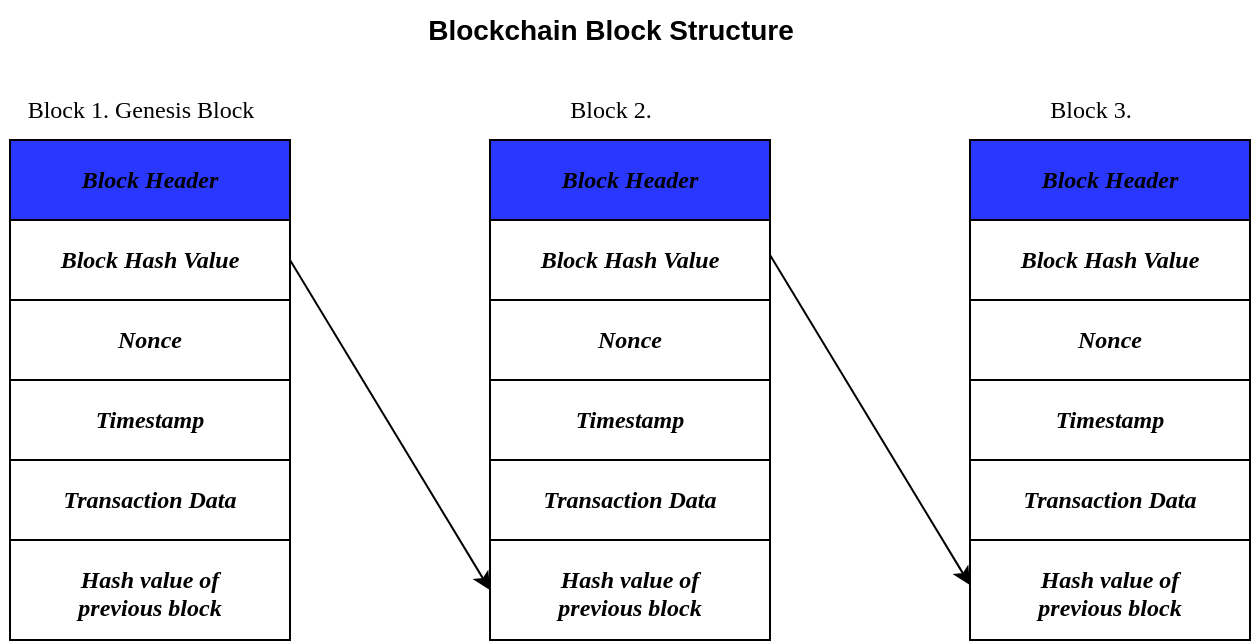 <mxfile version="28.0.7">
  <diagram name="Page-1" id="AO27_slU9Cfzta5wFOIa">
    <mxGraphModel dx="1111" dy="1565" grid="1" gridSize="10" guides="1" tooltips="1" connect="1" arrows="1" fold="1" page="1" pageScale="1" pageWidth="850" pageHeight="1100" math="0" shadow="0">
      <root>
        <mxCell id="0" />
        <mxCell id="1" parent="0" />
        <mxCell id="bBgNtbu_NG_Q1Sfbpsa9-26" value="&lt;p style=&quot;margin:13px;&quot;&gt;&lt;b&gt;&lt;i&gt;&lt;font face=&quot;Comic Sans MS&quot;&gt;Block Header&lt;/font&gt;&lt;/i&gt;&lt;/b&gt;&lt;/p&gt;" style="shape=rect;html=1;overflow=fill;whiteSpace=wrap;align=center;fillColor=#2A38FF;" vertex="1" parent="1">
          <mxGeometry x="80" y="40" width="140" height="40" as="geometry" />
        </mxCell>
        <mxCell id="bBgNtbu_NG_Q1Sfbpsa9-27" value="&lt;p style=&quot;margin:13px;&quot;&gt;&lt;b&gt;&lt;i&gt;&lt;font face=&quot;Comic Sans MS&quot;&gt;Block Hash Value&lt;/font&gt;&lt;/i&gt;&lt;/b&gt;&lt;/p&gt;" style="shape=rect;html=1;overflow=fill;whiteSpace=wrap;align=center;" vertex="1" parent="1">
          <mxGeometry x="80" y="80" width="140" height="40" as="geometry" />
        </mxCell>
        <mxCell id="bBgNtbu_NG_Q1Sfbpsa9-28" value="&lt;p style=&quot;margin:13px;&quot;&gt;&lt;b&gt;&lt;i&gt;&lt;font face=&quot;Comic Sans MS&quot;&gt;Transaction Data&lt;/font&gt;&lt;/i&gt;&lt;/b&gt;&lt;/p&gt;" style="shape=rect;html=1;overflow=fill;whiteSpace=wrap;align=center;" vertex="1" parent="1">
          <mxGeometry x="80" y="200" width="140" height="40" as="geometry" />
        </mxCell>
        <mxCell id="bBgNtbu_NG_Q1Sfbpsa9-29" value="&lt;p style=&quot;margin:13px;&quot;&gt;&lt;b&gt;&lt;i&gt;&lt;font face=&quot;Comic Sans MS&quot;&gt;Timestamp&lt;/font&gt;&lt;/i&gt;&lt;/b&gt;&lt;/p&gt;" style="shape=rect;html=1;overflow=fill;whiteSpace=wrap;align=center;" vertex="1" parent="1">
          <mxGeometry x="80" y="160" width="140" height="40" as="geometry" />
        </mxCell>
        <mxCell id="bBgNtbu_NG_Q1Sfbpsa9-30" value="&lt;p style=&quot;margin:13px;&quot;&gt;&lt;b&gt;&lt;i&gt;&lt;font face=&quot;Comic Sans MS&quot;&gt;Nonce&lt;/font&gt;&lt;/i&gt;&lt;/b&gt;&lt;/p&gt;" style="shape=rect;html=1;overflow=fill;whiteSpace=wrap;align=center;" vertex="1" parent="1">
          <mxGeometry x="80" y="120" width="140" height="40" as="geometry" />
        </mxCell>
        <mxCell id="bBgNtbu_NG_Q1Sfbpsa9-31" value="&lt;p style=&quot;margin:13px;&quot;&gt;&lt;b&gt;&lt;i&gt;&lt;font face=&quot;Comic Sans MS&quot;&gt;Hash value of previous block&lt;/font&gt;&lt;/i&gt;&lt;/b&gt;&lt;/p&gt;" style="shape=rect;html=1;overflow=fill;whiteSpace=wrap;align=center;" vertex="1" parent="1">
          <mxGeometry x="80" y="240" width="140" height="50" as="geometry" />
        </mxCell>
        <mxCell id="bBgNtbu_NG_Q1Sfbpsa9-32" value="&lt;p style=&quot;margin:13px;&quot;&gt;&lt;b&gt;&lt;i&gt;&lt;font face=&quot;Comic Sans MS&quot;&gt;Block Header&lt;/font&gt;&lt;/i&gt;&lt;/b&gt;&lt;/p&gt;" style="shape=rect;html=1;overflow=fill;whiteSpace=wrap;align=center;fillColor=#2A38FF;" vertex="1" parent="1">
          <mxGeometry x="320" y="40" width="140" height="40" as="geometry" />
        </mxCell>
        <mxCell id="bBgNtbu_NG_Q1Sfbpsa9-33" value="&lt;p style=&quot;margin:13px;&quot;&gt;&lt;b&gt;&lt;i&gt;&lt;font face=&quot;Comic Sans MS&quot;&gt;Block Hash Value&lt;/font&gt;&lt;/i&gt;&lt;/b&gt;&lt;/p&gt;" style="shape=rect;html=1;overflow=fill;whiteSpace=wrap;align=center;" vertex="1" parent="1">
          <mxGeometry x="320" y="80" width="140" height="40" as="geometry" />
        </mxCell>
        <mxCell id="bBgNtbu_NG_Q1Sfbpsa9-34" value="&lt;p style=&quot;margin:13px;&quot;&gt;&lt;b&gt;&lt;i&gt;&lt;font face=&quot;Comic Sans MS&quot;&gt;Transaction Data&lt;/font&gt;&lt;/i&gt;&lt;/b&gt;&lt;/p&gt;" style="shape=rect;html=1;overflow=fill;whiteSpace=wrap;align=center;" vertex="1" parent="1">
          <mxGeometry x="320" y="200" width="140" height="40" as="geometry" />
        </mxCell>
        <mxCell id="bBgNtbu_NG_Q1Sfbpsa9-35" value="&lt;p style=&quot;margin:13px;&quot;&gt;&lt;b&gt;&lt;i&gt;&lt;font face=&quot;Comic Sans MS&quot;&gt;Timestamp&lt;/font&gt;&lt;/i&gt;&lt;/b&gt;&lt;/p&gt;" style="shape=rect;html=1;overflow=fill;whiteSpace=wrap;align=center;" vertex="1" parent="1">
          <mxGeometry x="320" y="160" width="140" height="40" as="geometry" />
        </mxCell>
        <mxCell id="bBgNtbu_NG_Q1Sfbpsa9-36" value="&lt;p style=&quot;margin:13px;&quot;&gt;&lt;b&gt;&lt;i&gt;&lt;font face=&quot;Comic Sans MS&quot;&gt;Nonce&lt;/font&gt;&lt;/i&gt;&lt;/b&gt;&lt;/p&gt;" style="shape=rect;html=1;overflow=fill;whiteSpace=wrap;align=center;" vertex="1" parent="1">
          <mxGeometry x="320" y="120" width="140" height="40" as="geometry" />
        </mxCell>
        <mxCell id="bBgNtbu_NG_Q1Sfbpsa9-37" value="&lt;p style=&quot;margin:13px;&quot;&gt;&lt;b&gt;&lt;i&gt;&lt;font face=&quot;Comic Sans MS&quot;&gt;Hash value of previous block&lt;/font&gt;&lt;/i&gt;&lt;/b&gt;&lt;/p&gt;" style="shape=rect;html=1;overflow=fill;whiteSpace=wrap;align=center;" vertex="1" parent="1">
          <mxGeometry x="320" y="240" width="140" height="50" as="geometry" />
        </mxCell>
        <mxCell id="bBgNtbu_NG_Q1Sfbpsa9-38" value="&lt;p style=&quot;margin:13px;&quot;&gt;&lt;b&gt;&lt;i&gt;&lt;font face=&quot;Comic Sans MS&quot;&gt;Block Header&lt;/font&gt;&lt;/i&gt;&lt;/b&gt;&lt;/p&gt;" style="shape=rect;html=1;overflow=fill;whiteSpace=wrap;align=center;fillColor=#2A38FF;" vertex="1" parent="1">
          <mxGeometry x="560" y="40" width="140" height="40" as="geometry" />
        </mxCell>
        <mxCell id="bBgNtbu_NG_Q1Sfbpsa9-39" value="&lt;p style=&quot;margin:13px;&quot;&gt;&lt;b&gt;&lt;i&gt;&lt;font face=&quot;Comic Sans MS&quot;&gt;Block Hash Value&lt;/font&gt;&lt;/i&gt;&lt;/b&gt;&lt;/p&gt;" style="shape=rect;html=1;overflow=fill;whiteSpace=wrap;align=center;" vertex="1" parent="1">
          <mxGeometry x="560" y="80" width="140" height="40" as="geometry" />
        </mxCell>
        <mxCell id="bBgNtbu_NG_Q1Sfbpsa9-40" value="&lt;p style=&quot;margin:13px;&quot;&gt;&lt;b&gt;&lt;i&gt;&lt;font face=&quot;Comic Sans MS&quot;&gt;Transaction Data&lt;/font&gt;&lt;/i&gt;&lt;/b&gt;&lt;/p&gt;" style="shape=rect;html=1;overflow=fill;whiteSpace=wrap;align=center;" vertex="1" parent="1">
          <mxGeometry x="560" y="200" width="140" height="40" as="geometry" />
        </mxCell>
        <mxCell id="bBgNtbu_NG_Q1Sfbpsa9-41" value="&lt;p style=&quot;margin:13px;&quot;&gt;&lt;b&gt;&lt;i&gt;&lt;font face=&quot;Comic Sans MS&quot;&gt;Timestamp&lt;/font&gt;&lt;/i&gt;&lt;/b&gt;&lt;/p&gt;" style="shape=rect;html=1;overflow=fill;whiteSpace=wrap;align=center;" vertex="1" parent="1">
          <mxGeometry x="560" y="160" width="140" height="40" as="geometry" />
        </mxCell>
        <mxCell id="bBgNtbu_NG_Q1Sfbpsa9-42" value="&lt;p style=&quot;margin:13px;&quot;&gt;&lt;b&gt;&lt;i&gt;&lt;font face=&quot;Comic Sans MS&quot;&gt;Nonce&lt;/font&gt;&lt;/i&gt;&lt;/b&gt;&lt;/p&gt;" style="shape=rect;html=1;overflow=fill;whiteSpace=wrap;align=center;" vertex="1" parent="1">
          <mxGeometry x="560" y="120" width="140" height="40" as="geometry" />
        </mxCell>
        <mxCell id="bBgNtbu_NG_Q1Sfbpsa9-43" value="&lt;p style=&quot;margin:13px;&quot;&gt;&lt;b&gt;&lt;i&gt;&lt;font face=&quot;Comic Sans MS&quot;&gt;Hash value of previous block&lt;/font&gt;&lt;/i&gt;&lt;/b&gt;&lt;/p&gt;" style="shape=rect;html=1;overflow=fill;whiteSpace=wrap;align=center;" vertex="1" parent="1">
          <mxGeometry x="560" y="240" width="140" height="50" as="geometry" />
        </mxCell>
        <mxCell id="bBgNtbu_NG_Q1Sfbpsa9-44" value="&lt;font style=&quot;font-size: 14px;&quot;&gt;&lt;b&gt;Blockchain Block Structure&lt;/b&gt;&lt;/font&gt;" style="text;html=1;align=center;verticalAlign=middle;resizable=0;points=[];autosize=1;strokeColor=none;fillColor=none;" vertex="1" parent="1">
          <mxGeometry x="275" y="-30" width="210" height="30" as="geometry" />
        </mxCell>
        <mxCell id="bBgNtbu_NG_Q1Sfbpsa9-45" value="" style="endArrow=classic;html=1;rounded=0;entryX=0;entryY=0.5;entryDx=0;entryDy=0;exitX=1;exitY=0.5;exitDx=0;exitDy=0;" edge="1" parent="1" source="bBgNtbu_NG_Q1Sfbpsa9-27" target="bBgNtbu_NG_Q1Sfbpsa9-37">
          <mxGeometry width="50" height="50" relative="1" as="geometry">
            <mxPoint x="230" y="100" as="sourcePoint" />
            <mxPoint x="450" y="120" as="targetPoint" />
          </mxGeometry>
        </mxCell>
        <mxCell id="bBgNtbu_NG_Q1Sfbpsa9-46" value="" style="endArrow=classic;html=1;rounded=0;entryX=0;entryY=0.5;entryDx=0;entryDy=0;exitX=1;exitY=0.5;exitDx=0;exitDy=0;" edge="1" parent="1">
          <mxGeometry width="50" height="50" relative="1" as="geometry">
            <mxPoint x="460" y="97.5" as="sourcePoint" />
            <mxPoint x="560" y="262.5" as="targetPoint" />
          </mxGeometry>
        </mxCell>
        <mxCell id="bBgNtbu_NG_Q1Sfbpsa9-47" value="&lt;font face=&quot;Comic Sans MS&quot;&gt;Block 1. Genesis Block&lt;/font&gt;" style="text;html=1;align=center;verticalAlign=middle;resizable=0;points=[];autosize=1;strokeColor=none;fillColor=none;" vertex="1" parent="1">
          <mxGeometry x="75" y="10" width="140" height="30" as="geometry" />
        </mxCell>
        <mxCell id="bBgNtbu_NG_Q1Sfbpsa9-48" value="&lt;font face=&quot;Comic Sans MS&quot;&gt;Block 2.&lt;/font&gt;" style="text;html=1;align=center;verticalAlign=middle;resizable=0;points=[];autosize=1;strokeColor=none;fillColor=none;" vertex="1" parent="1">
          <mxGeometry x="345" y="10" width="70" height="30" as="geometry" />
        </mxCell>
        <mxCell id="bBgNtbu_NG_Q1Sfbpsa9-49" value="&lt;font face=&quot;Comic Sans MS&quot;&gt;Block 3.&lt;/font&gt;" style="text;html=1;align=center;verticalAlign=middle;resizable=0;points=[];autosize=1;strokeColor=none;fillColor=none;" vertex="1" parent="1">
          <mxGeometry x="585" y="10" width="70" height="30" as="geometry" />
        </mxCell>
      </root>
    </mxGraphModel>
  </diagram>
</mxfile>
